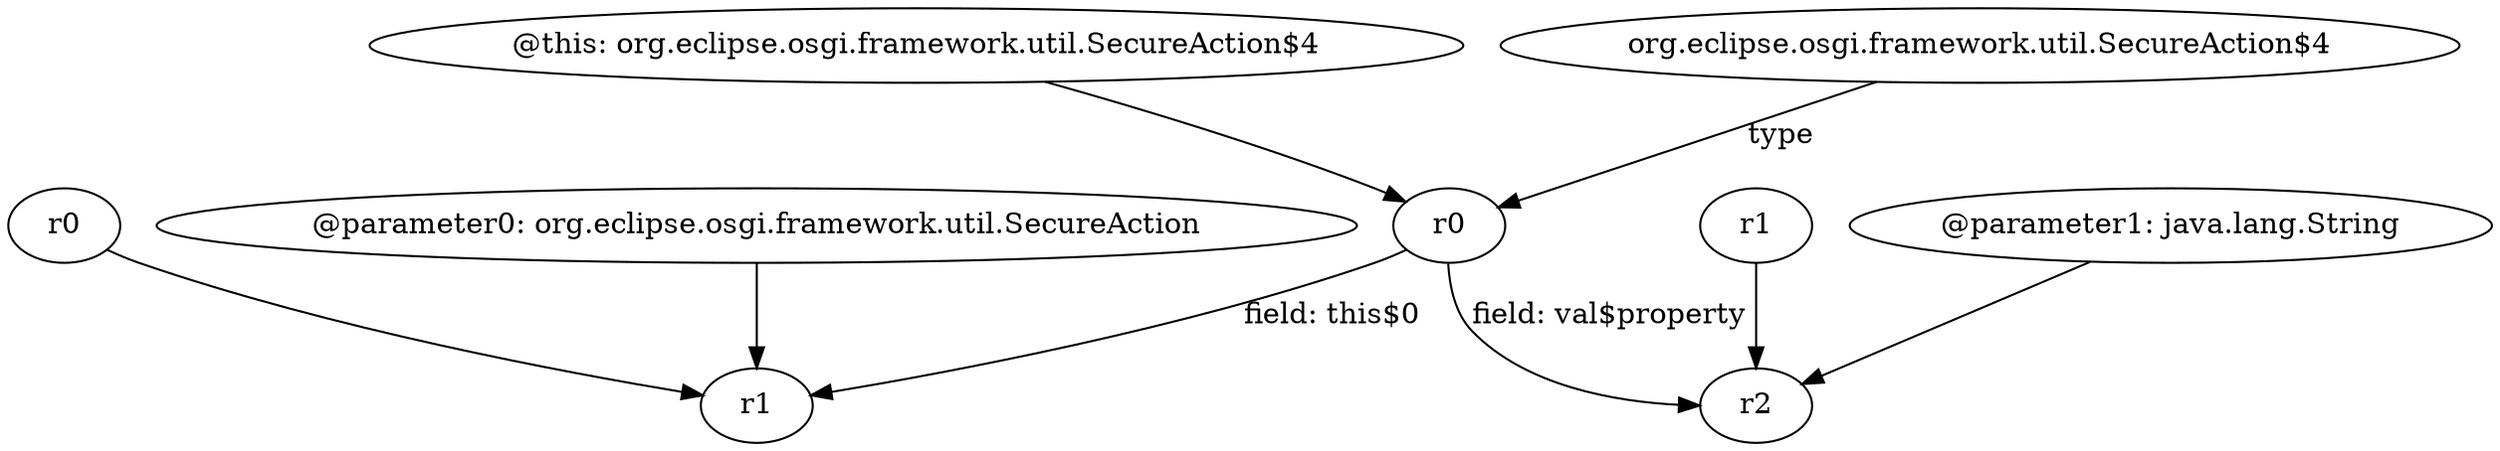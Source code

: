 digraph g {
0[label="@this: org.eclipse.osgi.framework.util.SecureAction$4"]
1[label="r0"]
0->1[label=""]
2[label="r1"]
1->2[label="field: this$0"]
3[label="r1"]
4[label="r2"]
3->4[label=""]
5[label="org.eclipse.osgi.framework.util.SecureAction$4"]
5->1[label="type"]
6[label="@parameter0: org.eclipse.osgi.framework.util.SecureAction"]
6->2[label=""]
7[label="@parameter1: java.lang.String"]
7->4[label=""]
8[label="r0"]
8->2[label=""]
1->4[label="field: val$property"]
}